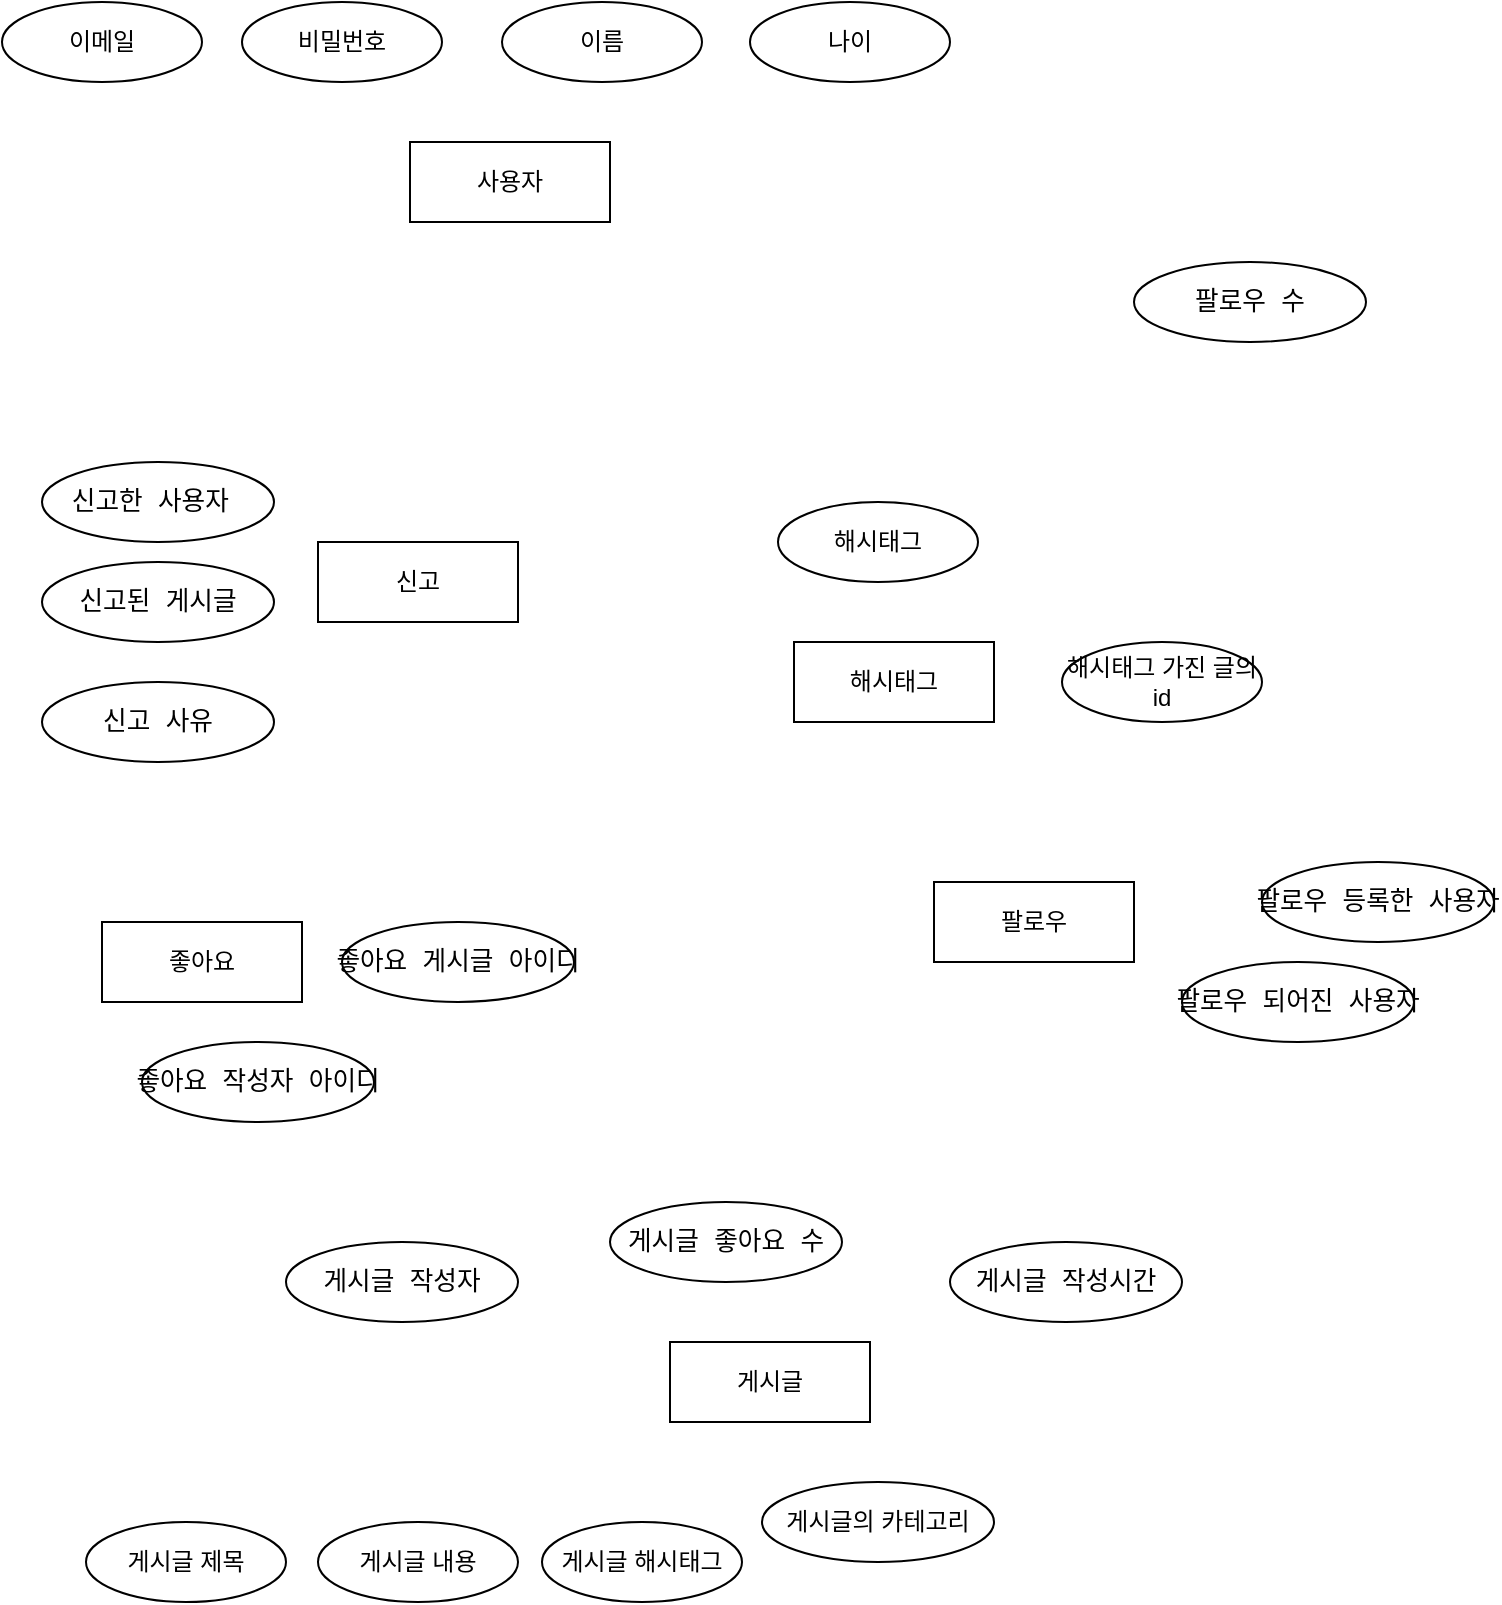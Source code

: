 <mxfile version="26.0.2">
  <diagram name="페이지-1" id="lvyuOp6DfGSYLUduwq0f">
    <mxGraphModel dx="860" dy="661" grid="1" gridSize="10" guides="1" tooltips="1" connect="1" arrows="1" fold="1" page="1" pageScale="1" pageWidth="827" pageHeight="1169" math="0" shadow="0">
      <root>
        <mxCell id="0" />
        <mxCell id="1" parent="0" />
        <mxCell id="oFoexVExsGLdTk1ixC-K-1" value="이메일" style="ellipse;whiteSpace=wrap;html=1;align=center;" parent="1" vertex="1">
          <mxGeometry x="40" y="90" width="100" height="40" as="geometry" />
        </mxCell>
        <mxCell id="oFoexVExsGLdTk1ixC-K-2" value="비밀번호" style="ellipse;whiteSpace=wrap;html=1;align=center;" parent="1" vertex="1">
          <mxGeometry x="160" y="90" width="100" height="40" as="geometry" />
        </mxCell>
        <mxCell id="oFoexVExsGLdTk1ixC-K-3" value="이름" style="ellipse;whiteSpace=wrap;html=1;align=center;" parent="1" vertex="1">
          <mxGeometry x="290" y="90" width="100" height="40" as="geometry" />
        </mxCell>
        <mxCell id="oFoexVExsGLdTk1ixC-K-4" value="나이" style="ellipse;whiteSpace=wrap;html=1;align=center;" parent="1" vertex="1">
          <mxGeometry x="414" y="90" width="100" height="40" as="geometry" />
        </mxCell>
        <mxCell id="oFoexVExsGLdTk1ixC-K-5" value="게시글 제목" style="ellipse;whiteSpace=wrap;html=1;align=center;" parent="1" vertex="1">
          <mxGeometry x="82" y="850" width="100" height="40" as="geometry" />
        </mxCell>
        <mxCell id="oFoexVExsGLdTk1ixC-K-6" value="게시글 내용" style="ellipse;whiteSpace=wrap;html=1;align=center;" parent="1" vertex="1">
          <mxGeometry x="198" y="850" width="100" height="40" as="geometry" />
        </mxCell>
        <mxCell id="oFoexVExsGLdTk1ixC-K-7" value="게시글 해시태그" style="ellipse;whiteSpace=wrap;html=1;align=center;" parent="1" vertex="1">
          <mxGeometry x="310" y="850" width="100" height="40" as="geometry" />
        </mxCell>
        <mxCell id="oFoexVExsGLdTk1ixC-K-8" value="게시글의 카테고리" style="ellipse;whiteSpace=wrap;html=1;align=center;" parent="1" vertex="1">
          <mxGeometry x="420" y="830" width="116" height="40" as="geometry" />
        </mxCell>
        <mxCell id="oFoexVExsGLdTk1ixC-K-9" value="&lt;div style=&quot;font-family: Consolas, &amp;quot;Courier New&amp;quot;, monospace; font-size: 12.845px; line-height: 17px; white-space: pre;&quot;&gt;&lt;span&gt;게시글 작성자&lt;/span&gt;&lt;/div&gt;" style="ellipse;whiteSpace=wrap;html=1;align=center;fontColor=#000000;" parent="1" vertex="1">
          <mxGeometry x="182" y="710" width="116" height="40" as="geometry" />
        </mxCell>
        <mxCell id="oFoexVExsGLdTk1ixC-K-10" value="&lt;div style=&quot;font-family: Consolas, &amp;quot;Courier New&amp;quot;, monospace; font-size: 12.845px; line-height: 17px; white-space: pre;&quot;&gt;&lt;span&gt;게시글 작성시간&lt;/span&gt;&lt;/div&gt;" style="ellipse;whiteSpace=wrap;html=1;align=center;fontColor=#000000;" parent="1" vertex="1">
          <mxGeometry x="514" y="710" width="116" height="40" as="geometry" />
        </mxCell>
        <mxCell id="oFoexVExsGLdTk1ixC-K-11" value="&lt;div style=&quot;font-family: Consolas, &amp;quot;Courier New&amp;quot;, monospace; font-size: 12.845px; line-height: 17px; white-space: pre;&quot;&gt;&lt;span&gt;게시글 좋아요 수&lt;/span&gt;&lt;/div&gt;" style="ellipse;whiteSpace=wrap;html=1;align=center;fontColor=#000000;" parent="1" vertex="1">
          <mxGeometry x="344" y="690" width="116" height="40" as="geometry" />
        </mxCell>
        <mxCell id="oFoexVExsGLdTk1ixC-K-12" value="&lt;div style=&quot;font-family: Consolas, &amp;quot;Courier New&amp;quot;, monospace; font-size: 12.845px; line-height: 17px; white-space: pre;&quot;&gt;&lt;span&gt;좋아요 게시글 아이디&lt;/span&gt;&lt;/div&gt;" style="ellipse;whiteSpace=wrap;html=1;align=center;fontColor=#000000;" parent="1" vertex="1">
          <mxGeometry x="210" y="550" width="116" height="40" as="geometry" />
        </mxCell>
        <mxCell id="oFoexVExsGLdTk1ixC-K-13" value="&lt;div style=&quot;font-family: Consolas, &amp;quot;Courier New&amp;quot;, monospace; font-size: 12.845px; line-height: 17px; white-space: pre;&quot;&gt;&lt;span&gt;좋아요 작성자 아이디&lt;/span&gt;&lt;/div&gt;" style="ellipse;whiteSpace=wrap;html=1;align=center;fontColor=#000000;" parent="1" vertex="1">
          <mxGeometry x="110" y="610" width="116" height="40" as="geometry" />
        </mxCell>
        <mxCell id="oFoexVExsGLdTk1ixC-K-14" value="&lt;div style=&quot;font-family: Consolas, &amp;quot;Courier New&amp;quot;, monospace; font-size: 12.845px; line-height: 17px; white-space: pre;&quot;&gt;&lt;span&gt;팔로우 등록한 사용자&lt;/span&gt;&lt;/div&gt;" style="ellipse;whiteSpace=wrap;html=1;align=center;fontColor=#000000;" parent="1" vertex="1">
          <mxGeometry x="670" y="520" width="116" height="40" as="geometry" />
        </mxCell>
        <mxCell id="oFoexVExsGLdTk1ixC-K-15" value="&lt;div style=&quot;font-family: Consolas, &amp;quot;Courier New&amp;quot;, monospace; font-size: 12.845px; line-height: 17px; white-space: pre;&quot;&gt;&lt;span&gt;팔로우 수&lt;/span&gt;&lt;/div&gt;" style="ellipse;whiteSpace=wrap;html=1;align=center;fontColor=#000000;" parent="1" vertex="1">
          <mxGeometry x="606" y="220" width="116" height="40" as="geometry" />
        </mxCell>
        <mxCell id="oFoexVExsGLdTk1ixC-K-16" value="&lt;div style=&quot;font-family: Consolas, &amp;quot;Courier New&amp;quot;, monospace; font-size: 12.845px; line-height: 17px; white-space: pre;&quot;&gt;&lt;span&gt;신고한 사용자 &lt;/span&gt;&lt;/div&gt;" style="ellipse;whiteSpace=wrap;html=1;align=center;fontColor=#000000;" parent="1" vertex="1">
          <mxGeometry x="60" y="320" width="116" height="40" as="geometry" />
        </mxCell>
        <mxCell id="oFoexVExsGLdTk1ixC-K-17" value="&lt;div style=&quot;font-family: Consolas, &amp;quot;Courier New&amp;quot;, monospace; font-size: 12.845px; line-height: 17px; white-space: pre;&quot;&gt;&lt;span&gt;신고된 게시글&lt;/span&gt;&lt;/div&gt;" style="ellipse;whiteSpace=wrap;html=1;align=center;fontColor=#000000;" parent="1" vertex="1">
          <mxGeometry x="60" y="370" width="116" height="40" as="geometry" />
        </mxCell>
        <mxCell id="oFoexVExsGLdTk1ixC-K-18" value="&lt;div style=&quot;font-family: Consolas, &amp;quot;Courier New&amp;quot;, monospace; font-size: 12.845px; line-height: 17px; white-space: pre;&quot;&gt;&lt;span&gt;신고 사유&lt;/span&gt;&lt;/div&gt;" style="ellipse;whiteSpace=wrap;html=1;align=center;fontColor=#000000;" parent="1" vertex="1">
          <mxGeometry x="60" y="430" width="116" height="40" as="geometry" />
        </mxCell>
        <mxCell id="oFoexVExsGLdTk1ixC-K-19" value="사용자" style="whiteSpace=wrap;html=1;align=center;" parent="1" vertex="1">
          <mxGeometry x="244" y="160" width="100" height="40" as="geometry" />
        </mxCell>
        <mxCell id="oFoexVExsGLdTk1ixC-K-20" value="게시글" style="whiteSpace=wrap;html=1;align=center;" parent="1" vertex="1">
          <mxGeometry x="374" y="760" width="100" height="40" as="geometry" />
        </mxCell>
        <mxCell id="oFoexVExsGLdTk1ixC-K-21" value="해시태그" style="whiteSpace=wrap;html=1;align=center;" parent="1" vertex="1">
          <mxGeometry x="436" y="410" width="100" height="40" as="geometry" />
        </mxCell>
        <mxCell id="oFoexVExsGLdTk1ixC-K-22" value="해시태그" style="ellipse;whiteSpace=wrap;html=1;align=center;" parent="1" vertex="1">
          <mxGeometry x="428" y="340" width="100" height="40" as="geometry" />
        </mxCell>
        <mxCell id="oFoexVExsGLdTk1ixC-K-23" value="해시태그 가진 글의 id" style="ellipse;whiteSpace=wrap;html=1;align=center;" parent="1" vertex="1">
          <mxGeometry x="570" y="410" width="100" height="40" as="geometry" />
        </mxCell>
        <mxCell id="oFoexVExsGLdTk1ixC-K-24" value="좋아요" style="whiteSpace=wrap;html=1;align=center;" parent="1" vertex="1">
          <mxGeometry x="90" y="550" width="100" height="40" as="geometry" />
        </mxCell>
        <mxCell id="oFoexVExsGLdTk1ixC-K-26" value="신고" style="whiteSpace=wrap;html=1;align=center;" parent="1" vertex="1">
          <mxGeometry x="198" y="360" width="100" height="40" as="geometry" />
        </mxCell>
        <mxCell id="oFoexVExsGLdTk1ixC-K-27" value="팔로우" style="whiteSpace=wrap;html=1;align=center;" parent="1" vertex="1">
          <mxGeometry x="506" y="530" width="100" height="40" as="geometry" />
        </mxCell>
        <mxCell id="oFoexVExsGLdTk1ixC-K-28" value="&lt;div style=&quot;font-family: Consolas, &amp;quot;Courier New&amp;quot;, monospace; font-size: 12.845px; line-height: 17px; white-space: pre;&quot;&gt;&lt;span&gt;팔로우 되어진 사용자&lt;/span&gt;&lt;/div&gt;" style="ellipse;whiteSpace=wrap;html=1;align=center;fontColor=#000000;" parent="1" vertex="1">
          <mxGeometry x="630" y="570" width="116" height="40" as="geometry" />
        </mxCell>
      </root>
    </mxGraphModel>
  </diagram>
</mxfile>
